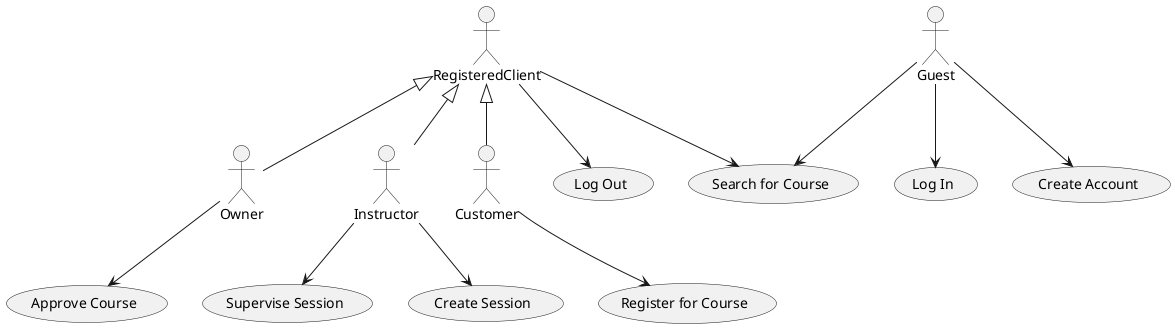 @startuml

actor RegisteredClient
actor Owner as O
actor Instructor as I
actor Customer as C
actor Guest as G

O -up-|> RegisteredClient
I -up-|> RegisteredClient
C -up-|> RegisteredClient

usecase "Log In" as UC1
usecase "Search for Course" as UC2
usecase "Log Out" as UC3
usecase "Register for Course" as UC4
usecase "Supervise Session" as UC5
usecase "Approve Course" as UC6
usecase "Create Account" as UC7
usecase "Create Session" as UC8

G --> UC1
G --> UC2
G --> UC7

RegisteredClient -down-> UC2
RegisteredClient -down-> UC3

I --> UC5
I --> UC8

C --> UC4

O --> UC6

@enduml